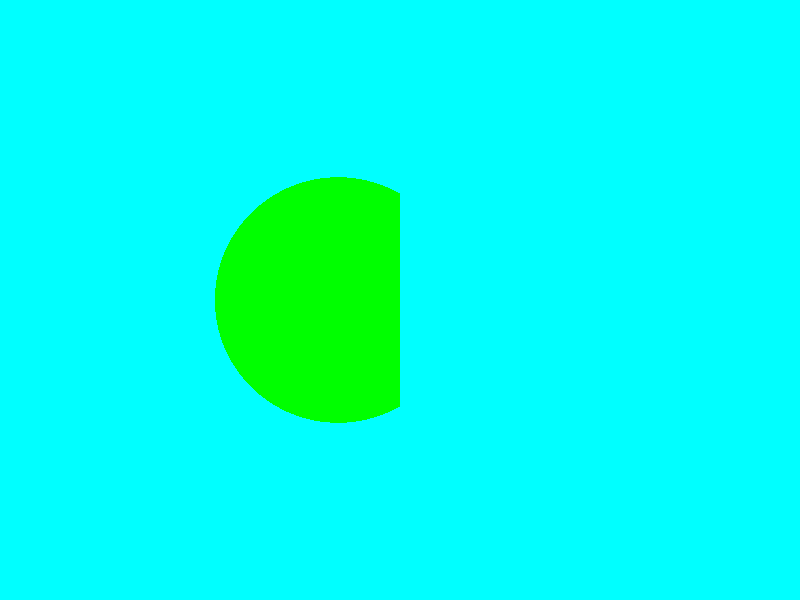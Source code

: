 // -----------------------------------------------------------------------CSG-demo7
// Uebungen zur Constructive Solid Geometry (CSG) 
// Beispiel: zwei Kugeln,                           Differenz (difference) 
//           gemeinsam animiert                     ~~~~~~~~~~~~~~~~~~~~~~ 

#include "colors.inc"
background { Cyan }
camera {
  location <0, 1, -10>
  look_at <0, 0, 0> 
  angle 36
}
light_source { <500, 500, -1000> White } 

difference {
  sphere { 0, 1 
    pigment { Green }
    translate -.5*x 
  } 
  sphere { 0, 1 
    pigment { Red }
    translate +.5*x 
  }
  rotate y*360*clock
}
